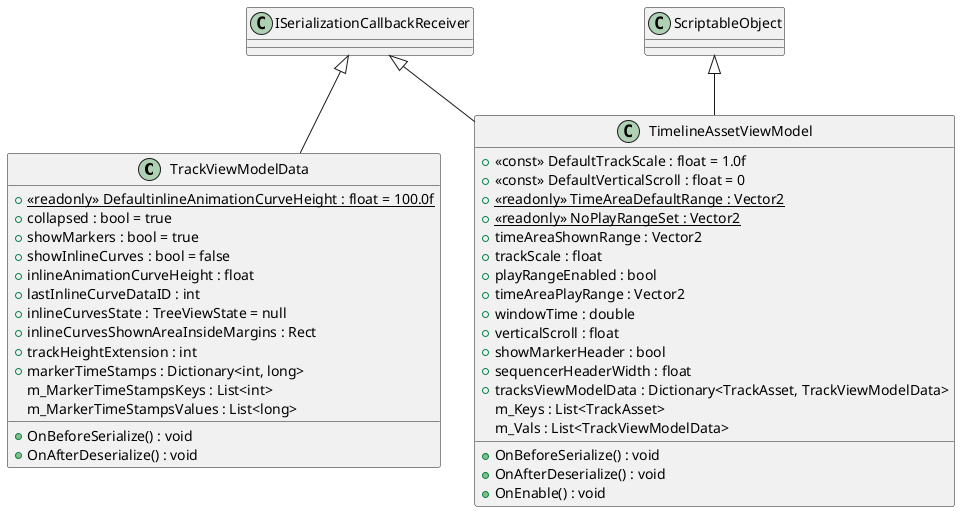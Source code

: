 @startuml
class TrackViewModelData {
    + {static} <<readonly>> DefaultinlineAnimationCurveHeight : float = 100.0f
    + collapsed : bool = true
    + showMarkers : bool = true
    + showInlineCurves : bool = false
    + inlineAnimationCurveHeight : float
    + lastInlineCurveDataID : int
    + inlineCurvesState : TreeViewState = null
    + inlineCurvesShownAreaInsideMargins : Rect
    + trackHeightExtension : int
    + markerTimeStamps : Dictionary<int, long>
    m_MarkerTimeStampsKeys : List<int>
    m_MarkerTimeStampsValues : List<long>
    + OnBeforeSerialize() : void
    + OnAfterDeserialize() : void
}
class TimelineAssetViewModel {
    + <<const>> DefaultTrackScale : float = 1.0f
    + <<const>> DefaultVerticalScroll : float = 0
    + {static} <<readonly>> TimeAreaDefaultRange : Vector2
    + {static} <<readonly>> NoPlayRangeSet : Vector2
    + timeAreaShownRange : Vector2
    + trackScale : float
    + playRangeEnabled : bool
    + timeAreaPlayRange : Vector2
    + windowTime : double
    + verticalScroll : float
    + showMarkerHeader : bool
    + sequencerHeaderWidth : float
    + tracksViewModelData : Dictionary<TrackAsset, TrackViewModelData>
    m_Keys : List<TrackAsset>
    m_Vals : List<TrackViewModelData>
    + OnBeforeSerialize() : void
    + OnAfterDeserialize() : void
    + OnEnable() : void
}
ISerializationCallbackReceiver <|-- TrackViewModelData
ScriptableObject <|-- TimelineAssetViewModel
ISerializationCallbackReceiver <|-- TimelineAssetViewModel
@enduml
